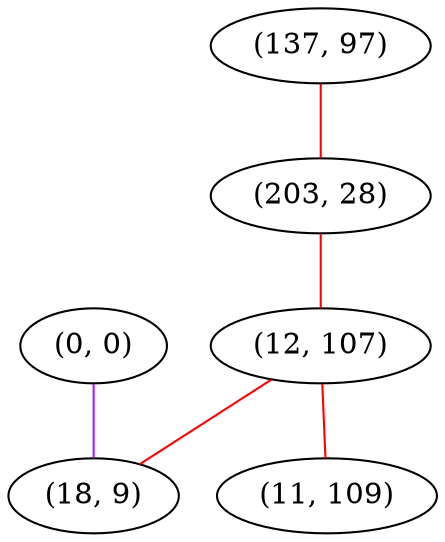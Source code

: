 graph "" {
"(0, 0)";
"(137, 97)";
"(203, 28)";
"(12, 107)";
"(18, 9)";
"(11, 109)";
"(0, 0)" -- "(18, 9)"  [color=purple, key=0, weight=4];
"(137, 97)" -- "(203, 28)"  [color=red, key=0, weight=1];
"(203, 28)" -- "(12, 107)"  [color=red, key=0, weight=1];
"(12, 107)" -- "(18, 9)"  [color=red, key=0, weight=1];
"(12, 107)" -- "(11, 109)"  [color=red, key=0, weight=1];
}
